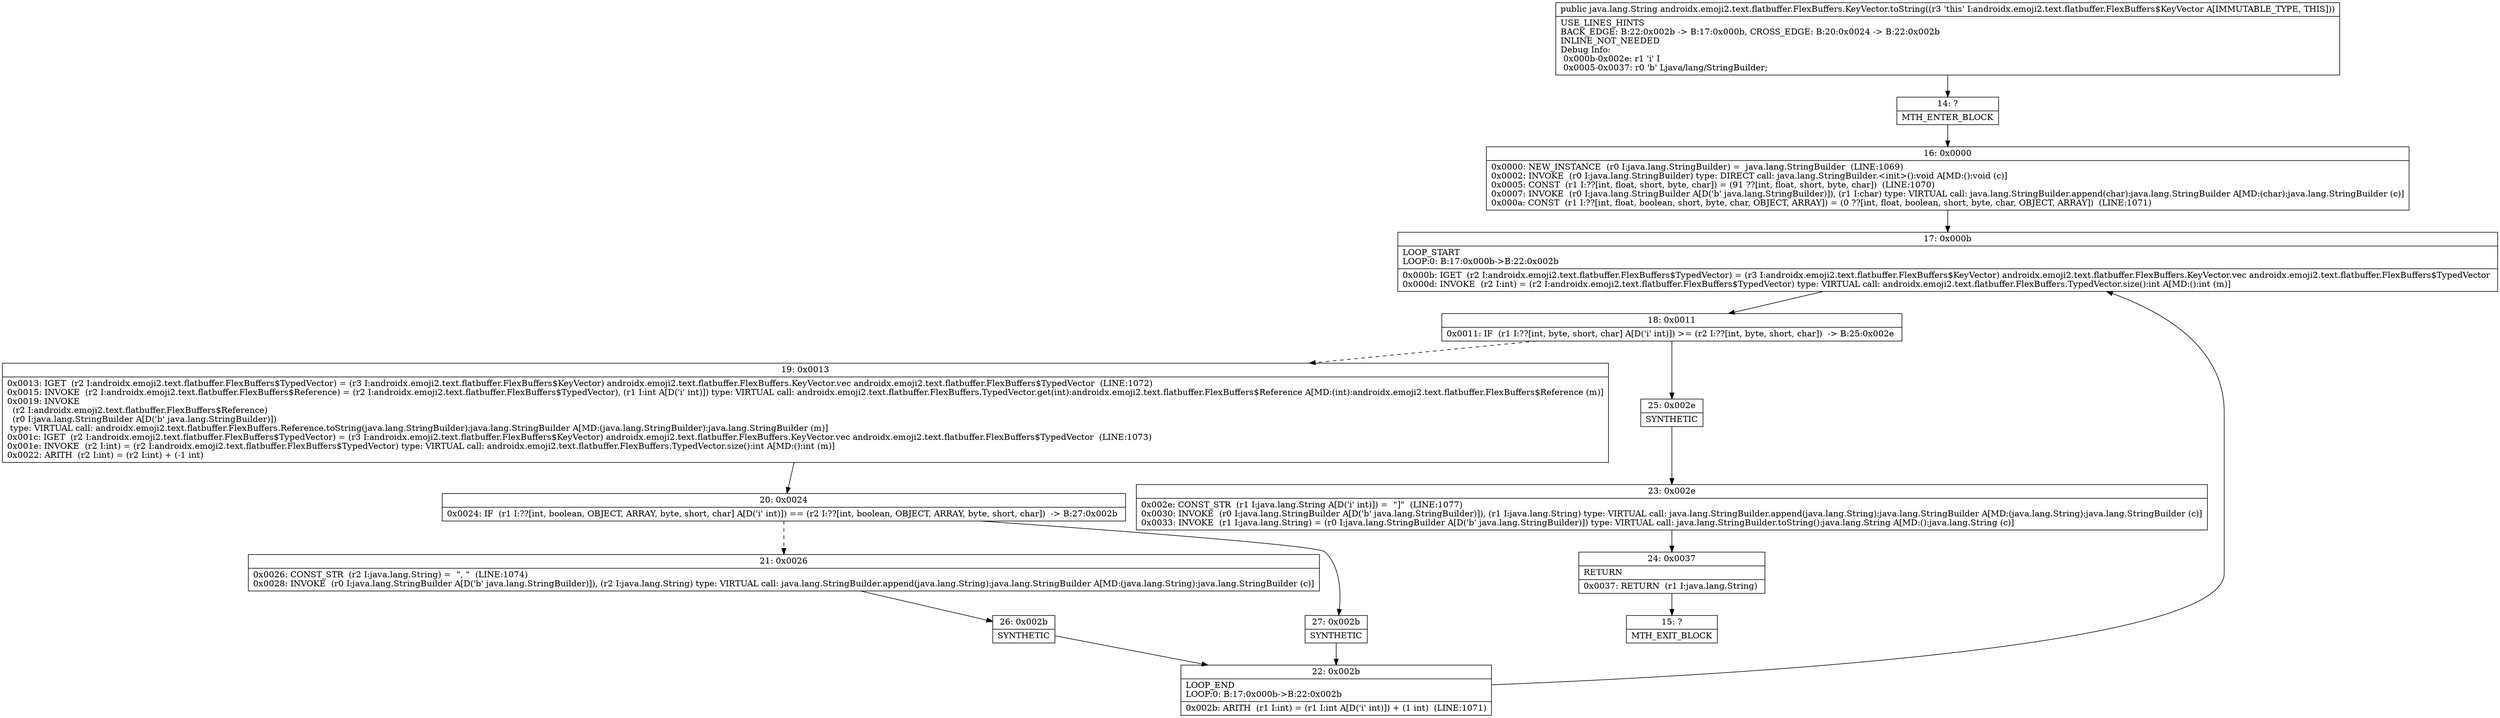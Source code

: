 digraph "CFG forandroidx.emoji2.text.flatbuffer.FlexBuffers.KeyVector.toString()Ljava\/lang\/String;" {
Node_14 [shape=record,label="{14\:\ ?|MTH_ENTER_BLOCK\l}"];
Node_16 [shape=record,label="{16\:\ 0x0000|0x0000: NEW_INSTANCE  (r0 I:java.lang.StringBuilder) =  java.lang.StringBuilder  (LINE:1069)\l0x0002: INVOKE  (r0 I:java.lang.StringBuilder) type: DIRECT call: java.lang.StringBuilder.\<init\>():void A[MD:():void (c)]\l0x0005: CONST  (r1 I:??[int, float, short, byte, char]) = (91 ??[int, float, short, byte, char])  (LINE:1070)\l0x0007: INVOKE  (r0 I:java.lang.StringBuilder A[D('b' java.lang.StringBuilder)]), (r1 I:char) type: VIRTUAL call: java.lang.StringBuilder.append(char):java.lang.StringBuilder A[MD:(char):java.lang.StringBuilder (c)]\l0x000a: CONST  (r1 I:??[int, float, boolean, short, byte, char, OBJECT, ARRAY]) = (0 ??[int, float, boolean, short, byte, char, OBJECT, ARRAY])  (LINE:1071)\l}"];
Node_17 [shape=record,label="{17\:\ 0x000b|LOOP_START\lLOOP:0: B:17:0x000b\-\>B:22:0x002b\l|0x000b: IGET  (r2 I:androidx.emoji2.text.flatbuffer.FlexBuffers$TypedVector) = (r3 I:androidx.emoji2.text.flatbuffer.FlexBuffers$KeyVector) androidx.emoji2.text.flatbuffer.FlexBuffers.KeyVector.vec androidx.emoji2.text.flatbuffer.FlexBuffers$TypedVector \l0x000d: INVOKE  (r2 I:int) = (r2 I:androidx.emoji2.text.flatbuffer.FlexBuffers$TypedVector) type: VIRTUAL call: androidx.emoji2.text.flatbuffer.FlexBuffers.TypedVector.size():int A[MD:():int (m)]\l}"];
Node_18 [shape=record,label="{18\:\ 0x0011|0x0011: IF  (r1 I:??[int, byte, short, char] A[D('i' int)]) \>= (r2 I:??[int, byte, short, char])  \-\> B:25:0x002e \l}"];
Node_19 [shape=record,label="{19\:\ 0x0013|0x0013: IGET  (r2 I:androidx.emoji2.text.flatbuffer.FlexBuffers$TypedVector) = (r3 I:androidx.emoji2.text.flatbuffer.FlexBuffers$KeyVector) androidx.emoji2.text.flatbuffer.FlexBuffers.KeyVector.vec androidx.emoji2.text.flatbuffer.FlexBuffers$TypedVector  (LINE:1072)\l0x0015: INVOKE  (r2 I:androidx.emoji2.text.flatbuffer.FlexBuffers$Reference) = (r2 I:androidx.emoji2.text.flatbuffer.FlexBuffers$TypedVector), (r1 I:int A[D('i' int)]) type: VIRTUAL call: androidx.emoji2.text.flatbuffer.FlexBuffers.TypedVector.get(int):androidx.emoji2.text.flatbuffer.FlexBuffers$Reference A[MD:(int):androidx.emoji2.text.flatbuffer.FlexBuffers$Reference (m)]\l0x0019: INVOKE  \l  (r2 I:androidx.emoji2.text.flatbuffer.FlexBuffers$Reference)\l  (r0 I:java.lang.StringBuilder A[D('b' java.lang.StringBuilder)])\l type: VIRTUAL call: androidx.emoji2.text.flatbuffer.FlexBuffers.Reference.toString(java.lang.StringBuilder):java.lang.StringBuilder A[MD:(java.lang.StringBuilder):java.lang.StringBuilder (m)]\l0x001c: IGET  (r2 I:androidx.emoji2.text.flatbuffer.FlexBuffers$TypedVector) = (r3 I:androidx.emoji2.text.flatbuffer.FlexBuffers$KeyVector) androidx.emoji2.text.flatbuffer.FlexBuffers.KeyVector.vec androidx.emoji2.text.flatbuffer.FlexBuffers$TypedVector  (LINE:1073)\l0x001e: INVOKE  (r2 I:int) = (r2 I:androidx.emoji2.text.flatbuffer.FlexBuffers$TypedVector) type: VIRTUAL call: androidx.emoji2.text.flatbuffer.FlexBuffers.TypedVector.size():int A[MD:():int (m)]\l0x0022: ARITH  (r2 I:int) = (r2 I:int) + (\-1 int) \l}"];
Node_20 [shape=record,label="{20\:\ 0x0024|0x0024: IF  (r1 I:??[int, boolean, OBJECT, ARRAY, byte, short, char] A[D('i' int)]) == (r2 I:??[int, boolean, OBJECT, ARRAY, byte, short, char])  \-\> B:27:0x002b \l}"];
Node_21 [shape=record,label="{21\:\ 0x0026|0x0026: CONST_STR  (r2 I:java.lang.String) =  \", \"  (LINE:1074)\l0x0028: INVOKE  (r0 I:java.lang.StringBuilder A[D('b' java.lang.StringBuilder)]), (r2 I:java.lang.String) type: VIRTUAL call: java.lang.StringBuilder.append(java.lang.String):java.lang.StringBuilder A[MD:(java.lang.String):java.lang.StringBuilder (c)]\l}"];
Node_26 [shape=record,label="{26\:\ 0x002b|SYNTHETIC\l}"];
Node_22 [shape=record,label="{22\:\ 0x002b|LOOP_END\lLOOP:0: B:17:0x000b\-\>B:22:0x002b\l|0x002b: ARITH  (r1 I:int) = (r1 I:int A[D('i' int)]) + (1 int)  (LINE:1071)\l}"];
Node_27 [shape=record,label="{27\:\ 0x002b|SYNTHETIC\l}"];
Node_25 [shape=record,label="{25\:\ 0x002e|SYNTHETIC\l}"];
Node_23 [shape=record,label="{23\:\ 0x002e|0x002e: CONST_STR  (r1 I:java.lang.String A[D('i' int)]) =  \"]\"  (LINE:1077)\l0x0030: INVOKE  (r0 I:java.lang.StringBuilder A[D('b' java.lang.StringBuilder)]), (r1 I:java.lang.String) type: VIRTUAL call: java.lang.StringBuilder.append(java.lang.String):java.lang.StringBuilder A[MD:(java.lang.String):java.lang.StringBuilder (c)]\l0x0033: INVOKE  (r1 I:java.lang.String) = (r0 I:java.lang.StringBuilder A[D('b' java.lang.StringBuilder)]) type: VIRTUAL call: java.lang.StringBuilder.toString():java.lang.String A[MD:():java.lang.String (c)]\l}"];
Node_24 [shape=record,label="{24\:\ 0x0037|RETURN\l|0x0037: RETURN  (r1 I:java.lang.String) \l}"];
Node_15 [shape=record,label="{15\:\ ?|MTH_EXIT_BLOCK\l}"];
MethodNode[shape=record,label="{public java.lang.String androidx.emoji2.text.flatbuffer.FlexBuffers.KeyVector.toString((r3 'this' I:androidx.emoji2.text.flatbuffer.FlexBuffers$KeyVector A[IMMUTABLE_TYPE, THIS]))  | USE_LINES_HINTS\lBACK_EDGE: B:22:0x002b \-\> B:17:0x000b, CROSS_EDGE: B:20:0x0024 \-\> B:22:0x002b\lINLINE_NOT_NEEDED\lDebug Info:\l  0x000b\-0x002e: r1 'i' I\l  0x0005\-0x0037: r0 'b' Ljava\/lang\/StringBuilder;\l}"];
MethodNode -> Node_14;Node_14 -> Node_16;
Node_16 -> Node_17;
Node_17 -> Node_18;
Node_18 -> Node_19[style=dashed];
Node_18 -> Node_25;
Node_19 -> Node_20;
Node_20 -> Node_21[style=dashed];
Node_20 -> Node_27;
Node_21 -> Node_26;
Node_26 -> Node_22;
Node_22 -> Node_17;
Node_27 -> Node_22;
Node_25 -> Node_23;
Node_23 -> Node_24;
Node_24 -> Node_15;
}

